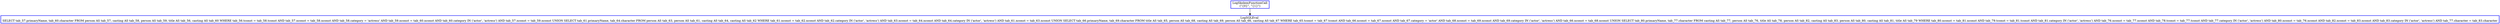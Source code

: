 digraph  g{
node [shape=rectangle, color=black, fontcolor=black, style=bold]
0 [label="LogSkolemFunctionCall
(\"{0}\", \"{1}\")" , color = blue] ; 
1 [label="LogSQLEval 
SELECT tab_57.primaryName, tab_60.character FROM person AS tab_57, casting AS tab_58, person AS tab_59, title AS tab_56, casting AS tab_60 WHERE tab_56.tconst = tab_58.tconst AND tab_57.nconst = tab_58.nconst AND tab_58.category = 'actress' AND tab_59.nconst = tab_60.nconst AND tab_60.category IN ('actor', 'actress') AND tab_57.nconst = tab_59.nconst UNION SELECT tab_61.primaryName, tab_64.character FROM person AS tab_63, person AS tab_61, casting AS tab_64, casting AS tab_62 WHERE tab_61.nconst = tab_62.nconst AND tab_62.category IN ('actor', 'actress') AND tab_63.nconst = tab_64.nconst AND tab_64.category IN ('actor', 'actress') AND tab_61.nconst = tab_63.nconst UNION SELECT tab_66.primaryName, tab_69.character FROM title AS tab_65, person AS tab_68, casting AS tab_69, person AS tab_66, casting AS tab_67 WHERE tab_65.tconst = tab_67.tconst AND tab_66.nconst = tab_67.nconst AND tab_67.category = 'actor' AND tab_68.nconst = tab_69.nconst AND tab_69.category IN ('actor', 'actress') AND tab_66.nconst = tab_68.nconst UNION SELECT tab_80.primaryName, tab_77.character FROM casting AS tab_77, person AS tab_76, title AS tab_78, person AS tab_82, casting AS tab_83, person AS tab_80, casting AS tab_81, title AS tab_79 WHERE tab_80.nconst = tab_81.nconst AND tab_79.tconst = tab_81.tconst AND tab_81.category IN ('actor', 'actress') AND tab_76.nconst = tab_77.nconst AND tab_78.tconst = tab_77.tconst AND tab_77.category IN ('actor', 'actress') AND tab_80.nconst = tab_76.nconst AND tab_82.nconst = tab_83.nconst AND tab_83.category IN ('actor', 'actress') AND tab_77.character = tab_83.character", color = blue] ; 
0 -> 1 ; 
}

